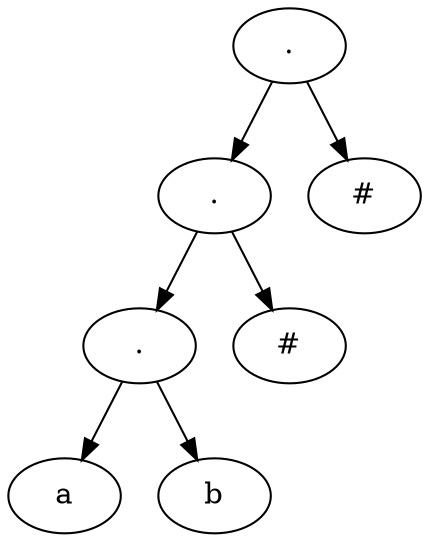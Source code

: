 digraph G {
19216802[label = "." ]
19216802 -> 6

6[label = "." ]
6 -> 4

4[label = "." ]
4 -> 2

2[label = "a" ]
4 -> 3

3[label = "b" ]
6 -> 5

5[label = "#" ]
19216802 -> 19216801

19216801[label = "#" ]

}
